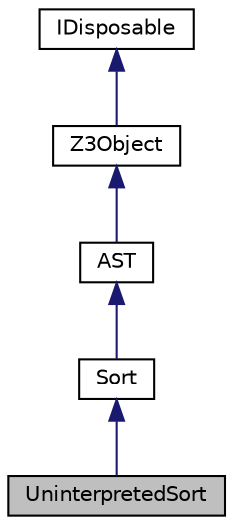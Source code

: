 digraph "UninterpretedSort"
{
  edge [fontname="Helvetica",fontsize="10",labelfontname="Helvetica",labelfontsize="10"];
  node [fontname="Helvetica",fontsize="10",shape=record];
  Node1 [label="UninterpretedSort",height=0.2,width=0.4,color="black", fillcolor="grey75", style="filled", fontcolor="black"];
  Node2 -> Node1 [dir="back",color="midnightblue",fontsize="10",style="solid",fontname="Helvetica"];
  Node2 [label="Sort",height=0.2,width=0.4,color="black", fillcolor="white", style="filled",URL="$classcom_1_1microsoft_1_1z3_1_1_sort.html"];
  Node3 -> Node2 [dir="back",color="midnightblue",fontsize="10",style="solid",fontname="Helvetica"];
  Node3 [label="AST",height=0.2,width=0.4,color="black", fillcolor="white", style="filled",URL="$classcom_1_1microsoft_1_1z3_1_1_a_s_t.html"];
  Node4 -> Node3 [dir="back",color="midnightblue",fontsize="10",style="solid",fontname="Helvetica"];
  Node4 [label="Z3Object",height=0.2,width=0.4,color="black", fillcolor="white", style="filled",URL="$classcom_1_1microsoft_1_1z3_1_1_z3_object.html"];
  Node5 -> Node4 [dir="back",color="midnightblue",fontsize="10",style="solid",fontname="Helvetica"];
  Node5 [label="IDisposable",height=0.2,width=0.4,color="black", fillcolor="white", style="filled",URL="$classcom_1_1microsoft_1_1z3_1_1_i_disposable.html"];
}
